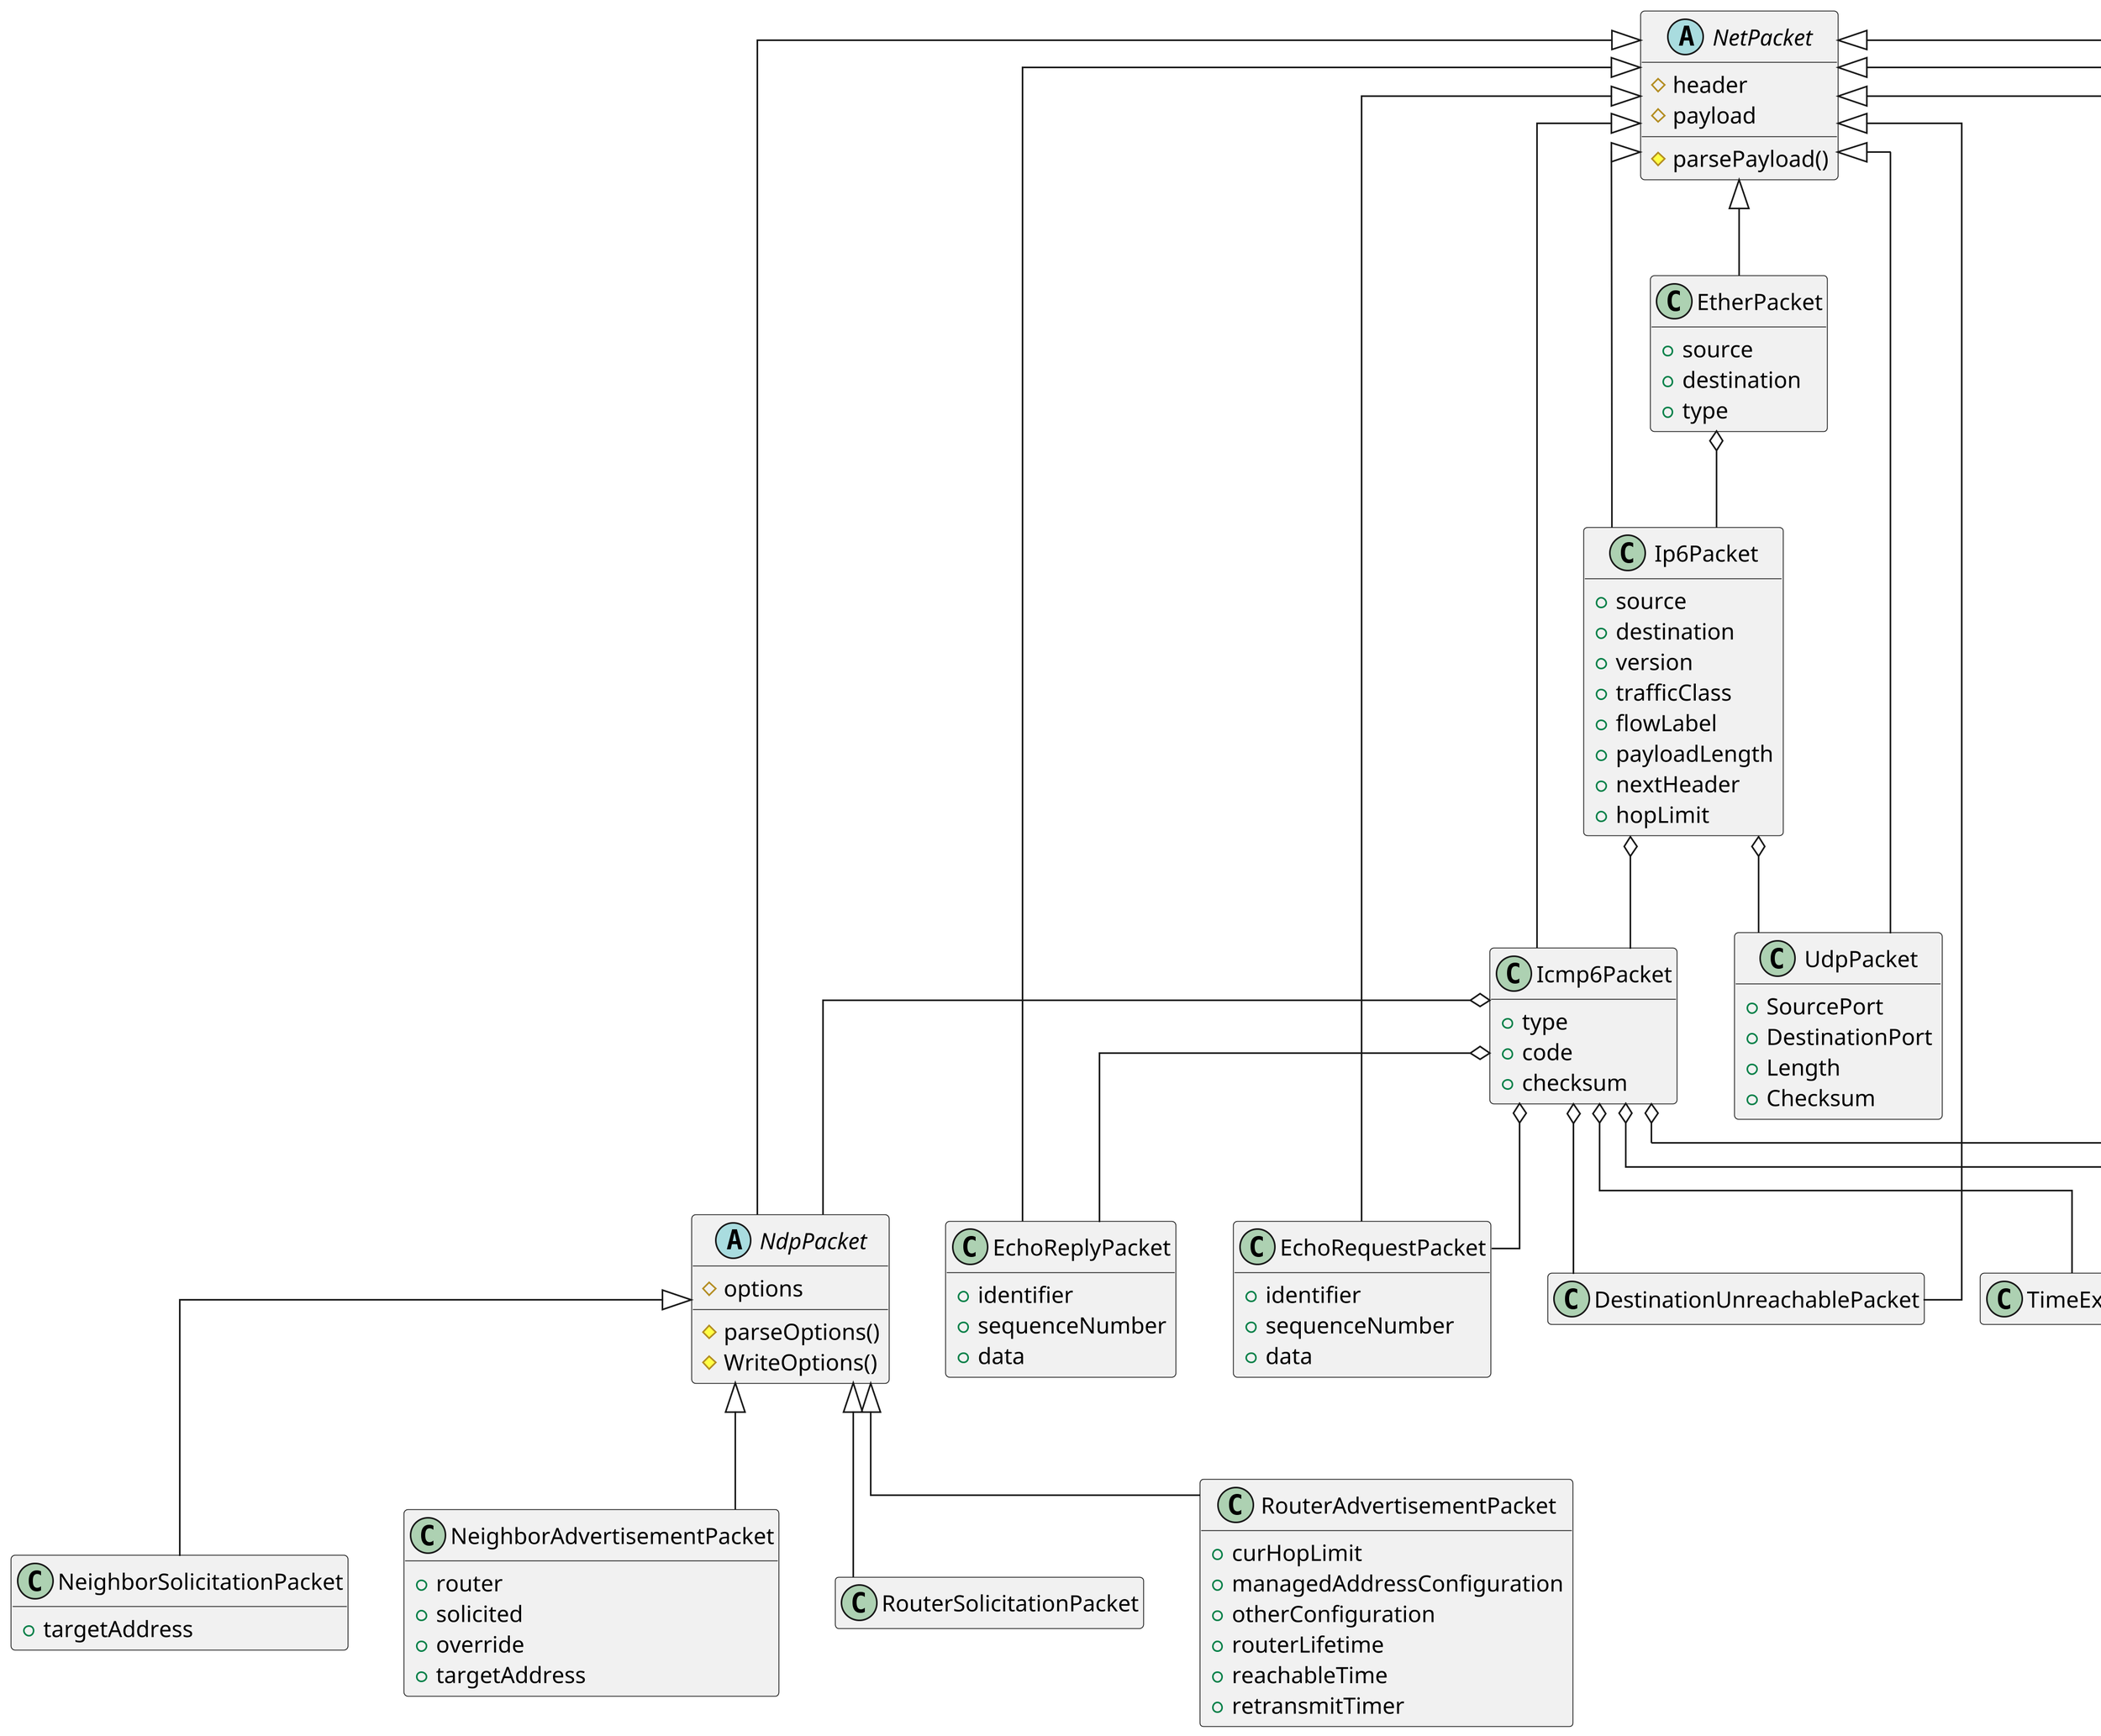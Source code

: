 ﻿@startuml
'https://plantuml.com/class-diagram

hide empty member
skinparam dpi 300
skinparam linetype ortho
'skinparam linetype polyline
'left to right direction

abstract class NetPacket {
    # header
    # payload
    # parsePayload()
}

class EtherPacket extends NetPacket {
    + source
    + destination
    + type
}
class Ip6Packet extends NetPacket {
    + source
    + destination
    + version
    + trafficClass
    + flowLabel
    + payloadLength
    + nextHeader
    + hopLimit
}
class UdpPacket extends NetPacket {
    + SourcePort
    + DestinationPort
    + Length
    + Checksum
}
class Icmp6Packet extends NetPacket {
    + type
    + code
    + checksum
}
abstract class NdpPacket extends NetPacket {
    # options
    # parseOptions()
    # WriteOptions()
}
class EchoReplyPacket extends NetPacket {
    + identifier
    + sequenceNumber
    + data
}
class EchoRequestPacket extends NetPacket {
    + identifier
    + sequenceNumber
    + data
}
class DestinationUnreachablePacket extends NetPacket
class TimeExceededPacket extends NetPacket
class ParameterProblemPacket extends NetPacket
class PacketTooBigPacket extends NetPacket

EtherPacket o-- Ip6Packet
Ip6Packet o-- Icmp6Packet
Ip6Packet o-- UdpPacket
Icmp6Packet o-- EchoReplyPacket
Icmp6Packet o-- EchoRequestPacket
Icmp6Packet o-- DestinationUnreachablePacket
Icmp6Packet o-- TimeExceededPacket
Icmp6Packet o-- ParameterProblemPacket
Icmp6Packet o-- PacketTooBigPacket
Icmp6Packet o-- NdpPacket

class NeighborSolicitationPacket extends NdpPacket {
    + targetAddress
}

class NeighborAdvertisementPacket extends NdpPacket {
    + router
    + solicited
    + override
    + targetAddress
}

class RouterSolicitationPacket extends NdpPacket

class RouterAdvertisementPacket extends NdpPacket {
    + curHopLimit
    + managedAddressConfiguration
    + otherConfiguration
    + routerLifetime
    + reachableTime
    + retransmitTimer
}


@enduml